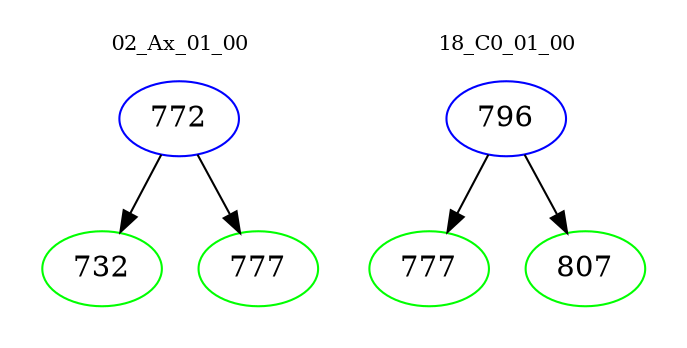 digraph{
subgraph cluster_0 {
color = white
label = "02_Ax_01_00";
fontsize=10;
T0_772 [label="772", color="blue"]
T0_772 -> T0_732 [color="black"]
T0_732 [label="732", color="green"]
T0_772 -> T0_777 [color="black"]
T0_777 [label="777", color="green"]
}
subgraph cluster_1 {
color = white
label = "18_C0_01_00";
fontsize=10;
T1_796 [label="796", color="blue"]
T1_796 -> T1_777 [color="black"]
T1_777 [label="777", color="green"]
T1_796 -> T1_807 [color="black"]
T1_807 [label="807", color="green"]
}
}
